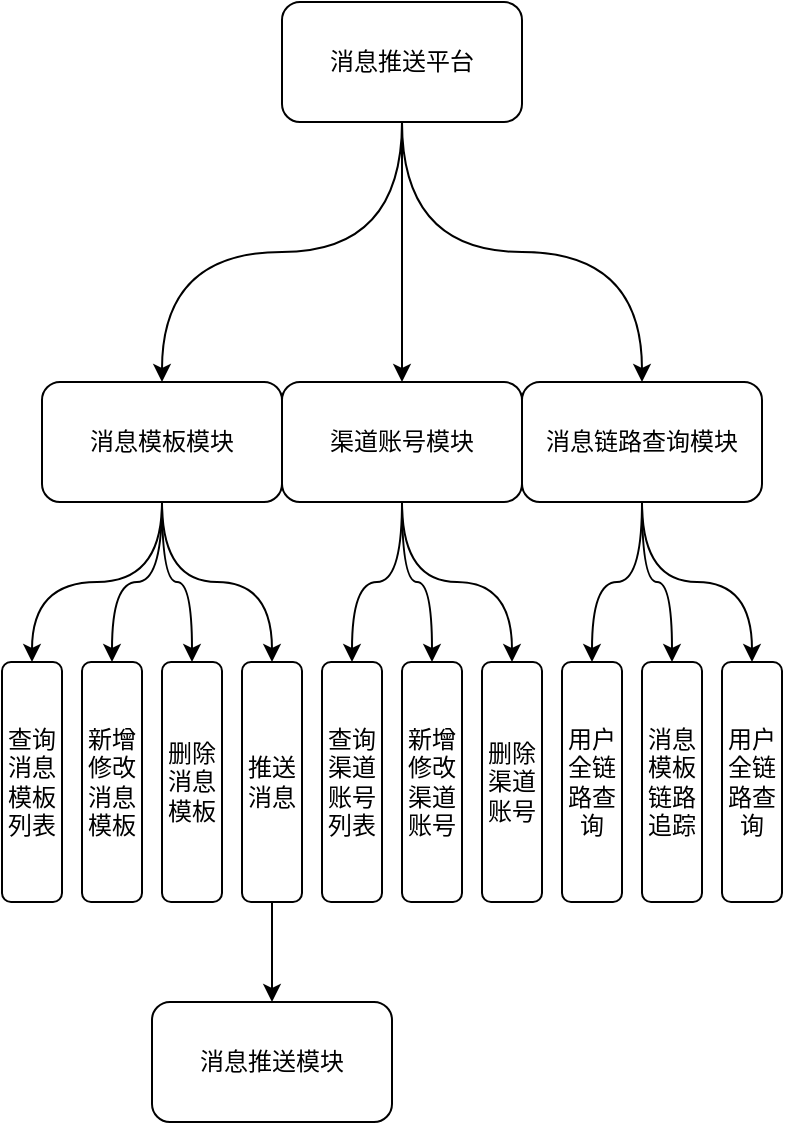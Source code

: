 <mxfile version="21.3.0" type="github">
  <diagram name="第 1 页" id="jk-R8cC18qzZbHOJqEW3">
    <mxGraphModel dx="1395" dy="927" grid="1" gridSize="10" guides="1" tooltips="1" connect="1" arrows="1" fold="1" page="1" pageScale="1" pageWidth="1169" pageHeight="827" math="0" shadow="0">
      <root>
        <mxCell id="0" />
        <mxCell id="1" parent="0" />
        <mxCell id="RGTXVKNauoMagb4iy2KB-5" style="edgeStyle=orthogonalEdgeStyle;orthogonalLoop=1;jettySize=auto;html=1;entryX=0.5;entryY=0;entryDx=0;entryDy=0;curved=1;" edge="1" parent="1" source="RGTXVKNauoMagb4iy2KB-4" target="RGTXVKNauoMagb4iy2KB-6">
          <mxGeometry relative="1" as="geometry">
            <mxPoint x="530" y="190" as="targetPoint" />
          </mxGeometry>
        </mxCell>
        <mxCell id="RGTXVKNauoMagb4iy2KB-7" style="edgeStyle=orthogonalEdgeStyle;orthogonalLoop=1;jettySize=auto;html=1;entryX=0.5;entryY=0;entryDx=0;entryDy=0;curved=1;" edge="1" parent="1" source="RGTXVKNauoMagb4iy2KB-4" target="RGTXVKNauoMagb4iy2KB-8">
          <mxGeometry relative="1" as="geometry">
            <mxPoint x="530" y="220" as="targetPoint" />
          </mxGeometry>
        </mxCell>
        <mxCell id="RGTXVKNauoMagb4iy2KB-10" style="edgeStyle=orthogonalEdgeStyle;orthogonalLoop=1;jettySize=auto;html=1;entryX=0.5;entryY=0;entryDx=0;entryDy=0;curved=1;" edge="1" parent="1" source="RGTXVKNauoMagb4iy2KB-4" target="RGTXVKNauoMagb4iy2KB-11">
          <mxGeometry relative="1" as="geometry">
            <mxPoint x="570" y="260" as="targetPoint" />
          </mxGeometry>
        </mxCell>
        <mxCell id="RGTXVKNauoMagb4iy2KB-4" value="消息推送平台" style="rounded=1;whiteSpace=wrap;html=1;" vertex="1" parent="1">
          <mxGeometry x="470" y="40" width="120" height="60" as="geometry" />
        </mxCell>
        <mxCell id="RGTXVKNauoMagb4iy2KB-12" style="edgeStyle=orthogonalEdgeStyle;orthogonalLoop=1;jettySize=auto;html=1;entryX=0.5;entryY=0;entryDx=0;entryDy=0;curved=1;" edge="1" parent="1" source="RGTXVKNauoMagb4iy2KB-6" target="RGTXVKNauoMagb4iy2KB-13">
          <mxGeometry relative="1" as="geometry">
            <mxPoint x="350" y="390" as="targetPoint" />
          </mxGeometry>
        </mxCell>
        <mxCell id="RGTXVKNauoMagb4iy2KB-14" style="edgeStyle=orthogonalEdgeStyle;orthogonalLoop=1;jettySize=auto;html=1;entryX=0.5;entryY=0;entryDx=0;entryDy=0;curved=1;" edge="1" parent="1" source="RGTXVKNauoMagb4iy2KB-6" target="RGTXVKNauoMagb4iy2KB-15">
          <mxGeometry relative="1" as="geometry">
            <mxPoint x="410" y="370" as="targetPoint" />
          </mxGeometry>
        </mxCell>
        <mxCell id="RGTXVKNauoMagb4iy2KB-18" style="edgeStyle=orthogonalEdgeStyle;orthogonalLoop=1;jettySize=auto;html=1;entryX=0.5;entryY=0;entryDx=0;entryDy=0;curved=1;" edge="1" parent="1" source="RGTXVKNauoMagb4iy2KB-6" target="RGTXVKNauoMagb4iy2KB-16">
          <mxGeometry relative="1" as="geometry" />
        </mxCell>
        <mxCell id="RGTXVKNauoMagb4iy2KB-19" style="edgeStyle=orthogonalEdgeStyle;orthogonalLoop=1;jettySize=auto;html=1;entryX=0.5;entryY=0;entryDx=0;entryDy=0;curved=1;" edge="1" parent="1" source="RGTXVKNauoMagb4iy2KB-6" target="RGTXVKNauoMagb4iy2KB-17">
          <mxGeometry relative="1" as="geometry" />
        </mxCell>
        <mxCell id="RGTXVKNauoMagb4iy2KB-6" value="消息模板模块" style="rounded=1;whiteSpace=wrap;html=1;" vertex="1" parent="1">
          <mxGeometry x="350" y="230" width="120" height="60" as="geometry" />
        </mxCell>
        <mxCell id="RGTXVKNauoMagb4iy2KB-8" value="渠道账号模块" style="rounded=1;whiteSpace=wrap;html=1;" vertex="1" parent="1">
          <mxGeometry x="470" y="230" width="120" height="60" as="geometry" />
        </mxCell>
        <mxCell id="RGTXVKNauoMagb4iy2KB-31" style="edgeStyle=orthogonalEdgeStyle;orthogonalLoop=1;jettySize=auto;html=1;entryX=0.5;entryY=0;entryDx=0;entryDy=0;curved=1;" edge="1" parent="1" source="RGTXVKNauoMagb4iy2KB-11" target="RGTXVKNauoMagb4iy2KB-34">
          <mxGeometry relative="1" as="geometry">
            <mxPoint x="620" y="370" as="targetPoint" />
          </mxGeometry>
        </mxCell>
        <mxCell id="RGTXVKNauoMagb4iy2KB-32" style="edgeStyle=orthogonalEdgeStyle;orthogonalLoop=1;jettySize=auto;html=1;entryX=0.5;entryY=0;entryDx=0;entryDy=0;curved=1;" edge="1" parent="1" source="RGTXVKNauoMagb4iy2KB-11" target="RGTXVKNauoMagb4iy2KB-35">
          <mxGeometry relative="1" as="geometry">
            <mxPoint x="660" y="370" as="targetPoint" />
          </mxGeometry>
        </mxCell>
        <mxCell id="RGTXVKNauoMagb4iy2KB-33" style="edgeStyle=orthogonalEdgeStyle;orthogonalLoop=1;jettySize=auto;html=1;entryX=0.5;entryY=0;entryDx=0;entryDy=0;curved=1;" edge="1" parent="1" source="RGTXVKNauoMagb4iy2KB-11" target="RGTXVKNauoMagb4iy2KB-36">
          <mxGeometry relative="1" as="geometry">
            <mxPoint x="700" y="370" as="targetPoint" />
          </mxGeometry>
        </mxCell>
        <mxCell id="RGTXVKNauoMagb4iy2KB-11" value="消息链路查询模块" style="rounded=1;whiteSpace=wrap;html=1;" vertex="1" parent="1">
          <mxGeometry x="590" y="230" width="120" height="60" as="geometry" />
        </mxCell>
        <mxCell id="RGTXVKNauoMagb4iy2KB-13" value="查询消息模板列表" style="rounded=1;whiteSpace=wrap;html=1;" vertex="1" parent="1">
          <mxGeometry x="330" y="370" width="30" height="120" as="geometry" />
        </mxCell>
        <mxCell id="RGTXVKNauoMagb4iy2KB-15" value="新增修改消息模板" style="rounded=1;whiteSpace=wrap;html=1;" vertex="1" parent="1">
          <mxGeometry x="370" y="370" width="30" height="120" as="geometry" />
        </mxCell>
        <mxCell id="RGTXVKNauoMagb4iy2KB-16" value="删除消息模板" style="rounded=1;whiteSpace=wrap;html=1;" vertex="1" parent="1">
          <mxGeometry x="410" y="370" width="30" height="120" as="geometry" />
        </mxCell>
        <mxCell id="RGTXVKNauoMagb4iy2KB-29" style="edgeStyle=orthogonalEdgeStyle;rounded=0;orthogonalLoop=1;jettySize=auto;html=1;entryX=0.5;entryY=0;entryDx=0;entryDy=0;" edge="1" parent="1" source="RGTXVKNauoMagb4iy2KB-17" target="RGTXVKNauoMagb4iy2KB-30">
          <mxGeometry relative="1" as="geometry">
            <mxPoint x="465" y="600" as="targetPoint" />
          </mxGeometry>
        </mxCell>
        <mxCell id="RGTXVKNauoMagb4iy2KB-17" value="推送消息" style="rounded=1;whiteSpace=wrap;html=1;" vertex="1" parent="1">
          <mxGeometry x="450" y="370" width="30" height="120" as="geometry" />
        </mxCell>
        <mxCell id="RGTXVKNauoMagb4iy2KB-21" style="edgeStyle=orthogonalEdgeStyle;orthogonalLoop=1;jettySize=auto;html=1;entryX=0.5;entryY=0;entryDx=0;entryDy=0;curved=1;exitX=0.5;exitY=1;exitDx=0;exitDy=0;" edge="1" parent="1" target="RGTXVKNauoMagb4iy2KB-25" source="RGTXVKNauoMagb4iy2KB-8">
          <mxGeometry relative="1" as="geometry">
            <mxPoint x="530" y="440" as="targetPoint" />
            <mxPoint x="590" y="340" as="sourcePoint" />
          </mxGeometry>
        </mxCell>
        <mxCell id="RGTXVKNauoMagb4iy2KB-22" style="edgeStyle=orthogonalEdgeStyle;orthogonalLoop=1;jettySize=auto;html=1;entryX=0.5;entryY=0;entryDx=0;entryDy=0;curved=1;exitX=0.5;exitY=1;exitDx=0;exitDy=0;" edge="1" parent="1" target="RGTXVKNauoMagb4iy2KB-26" source="RGTXVKNauoMagb4iy2KB-8">
          <mxGeometry relative="1" as="geometry">
            <mxPoint x="590" y="420" as="targetPoint" />
            <mxPoint x="590" y="340" as="sourcePoint" />
          </mxGeometry>
        </mxCell>
        <mxCell id="RGTXVKNauoMagb4iy2KB-23" style="edgeStyle=orthogonalEdgeStyle;orthogonalLoop=1;jettySize=auto;html=1;entryX=0.5;entryY=0;entryDx=0;entryDy=0;curved=1;exitX=0.5;exitY=1;exitDx=0;exitDy=0;" edge="1" parent="1" target="RGTXVKNauoMagb4iy2KB-27" source="RGTXVKNauoMagb4iy2KB-8">
          <mxGeometry relative="1" as="geometry">
            <mxPoint x="590" y="340" as="sourcePoint" />
          </mxGeometry>
        </mxCell>
        <mxCell id="RGTXVKNauoMagb4iy2KB-25" value="查询渠道账号列表" style="rounded=1;whiteSpace=wrap;html=1;" vertex="1" parent="1">
          <mxGeometry x="490" y="370" width="30" height="120" as="geometry" />
        </mxCell>
        <mxCell id="RGTXVKNauoMagb4iy2KB-26" value="新增修改渠道账号" style="rounded=1;whiteSpace=wrap;html=1;" vertex="1" parent="1">
          <mxGeometry x="530" y="370" width="30" height="120" as="geometry" />
        </mxCell>
        <mxCell id="RGTXVKNauoMagb4iy2KB-27" value="删除渠道账号" style="rounded=1;whiteSpace=wrap;html=1;" vertex="1" parent="1">
          <mxGeometry x="570" y="370" width="30" height="120" as="geometry" />
        </mxCell>
        <mxCell id="RGTXVKNauoMagb4iy2KB-30" value="消息推送模块" style="rounded=1;whiteSpace=wrap;html=1;" vertex="1" parent="1">
          <mxGeometry x="405" y="540" width="120" height="60" as="geometry" />
        </mxCell>
        <mxCell id="RGTXVKNauoMagb4iy2KB-34" value="用户全链路查询" style="rounded=1;whiteSpace=wrap;html=1;" vertex="1" parent="1">
          <mxGeometry x="610" y="370" width="30" height="120" as="geometry" />
        </mxCell>
        <mxCell id="RGTXVKNauoMagb4iy2KB-35" value="消息模板链路追踪" style="rounded=1;whiteSpace=wrap;html=1;" vertex="1" parent="1">
          <mxGeometry x="650" y="370" width="30" height="120" as="geometry" />
        </mxCell>
        <mxCell id="RGTXVKNauoMagb4iy2KB-36" value="用户全链路查询" style="rounded=1;whiteSpace=wrap;html=1;" vertex="1" parent="1">
          <mxGeometry x="690" y="370" width="30" height="120" as="geometry" />
        </mxCell>
      </root>
    </mxGraphModel>
  </diagram>
</mxfile>

